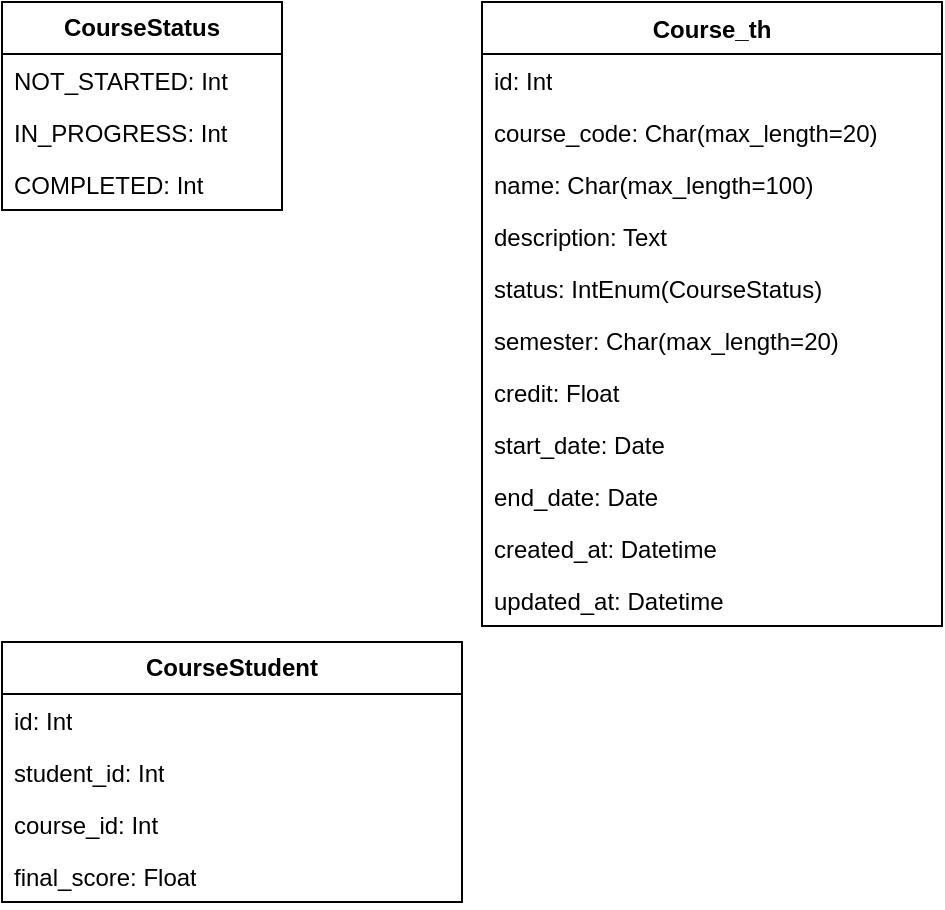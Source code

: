 <mxfile version="26.2.15">
  <diagram name="第 1 页" id="Pauu3n85IWXupo_ZV3zN">
    <mxGraphModel dx="901" dy="667" grid="1" gridSize="10" guides="1" tooltips="1" connect="1" arrows="1" fold="1" page="1" pageScale="1" pageWidth="827" pageHeight="1169" math="0" shadow="0">
      <root>
        <mxCell id="0" />
        <mxCell id="1" parent="0" />
        <mxCell id="Se_oQnj3NEMZr-Lr2NqA-1" value="&lt;b&gt;CourseStatus&lt;/b&gt;" style="swimlane;fontStyle=0;childLayout=stackLayout;horizontal=1;startSize=26;fillColor=none;horizontalStack=0;resizeParent=1;resizeParentMax=0;resizeLast=0;collapsible=1;marginBottom=0;whiteSpace=wrap;html=1;" parent="1" vertex="1">
          <mxGeometry x="80" y="120" width="140" height="104" as="geometry">
            <mxRectangle x="340" y="360" width="100" height="30" as="alternateBounds" />
          </mxGeometry>
        </mxCell>
        <mxCell id="Se_oQnj3NEMZr-Lr2NqA-2" value="NOT_STARTED: Int" style="text;strokeColor=none;fillColor=none;align=left;verticalAlign=top;spacingLeft=4;spacingRight=4;overflow=hidden;rotatable=0;points=[[0,0.5],[1,0.5]];portConstraint=eastwest;whiteSpace=wrap;html=1;" parent="Se_oQnj3NEMZr-Lr2NqA-1" vertex="1">
          <mxGeometry y="26" width="140" height="26" as="geometry" />
        </mxCell>
        <mxCell id="4rHRF2ngUeTWfjdWGauz-1" value="IN_PROGRESS: Int" style="text;strokeColor=none;fillColor=none;align=left;verticalAlign=top;spacingLeft=4;spacingRight=4;overflow=hidden;rotatable=0;points=[[0,0.5],[1,0.5]];portConstraint=eastwest;whiteSpace=wrap;html=1;" vertex="1" parent="Se_oQnj3NEMZr-Lr2NqA-1">
          <mxGeometry y="52" width="140" height="26" as="geometry" />
        </mxCell>
        <mxCell id="Se_oQnj3NEMZr-Lr2NqA-4" value="COMPLETED: Int" style="text;strokeColor=none;fillColor=none;align=left;verticalAlign=top;spacingLeft=4;spacingRight=4;overflow=hidden;rotatable=0;points=[[0,0.5],[1,0.5]];portConstraint=eastwest;whiteSpace=wrap;html=1;" parent="Se_oQnj3NEMZr-Lr2NqA-1" vertex="1">
          <mxGeometry y="78" width="140" height="26" as="geometry" />
        </mxCell>
        <mxCell id="4rHRF2ngUeTWfjdWGauz-2" value="Course_th" style="swimlane;fontStyle=1;align=center;verticalAlign=top;childLayout=stackLayout;horizontal=1;startSize=26;horizontalStack=0;resizeParent=1;resizeParentMax=0;resizeLast=0;collapsible=1;marginBottom=0;whiteSpace=wrap;html=1;" vertex="1" parent="1">
          <mxGeometry x="320" y="120" width="230" height="312" as="geometry" />
        </mxCell>
        <mxCell id="4rHRF2ngUeTWfjdWGauz-3" value="id: Int" style="text;strokeColor=none;fillColor=none;align=left;verticalAlign=top;spacingLeft=4;spacingRight=4;overflow=hidden;rotatable=0;points=[[0,0.5],[1,0.5]];portConstraint=eastwest;whiteSpace=wrap;html=1;" vertex="1" parent="4rHRF2ngUeTWfjdWGauz-2">
          <mxGeometry y="26" width="230" height="26" as="geometry" />
        </mxCell>
        <mxCell id="4rHRF2ngUeTWfjdWGauz-15" value="course_code: Char(max_length=20)" style="text;strokeColor=none;fillColor=none;align=left;verticalAlign=top;spacingLeft=4;spacingRight=4;overflow=hidden;rotatable=0;points=[[0,0.5],[1,0.5]];portConstraint=eastwest;whiteSpace=wrap;html=1;" vertex="1" parent="4rHRF2ngUeTWfjdWGauz-2">
          <mxGeometry y="52" width="230" height="26" as="geometry" />
        </mxCell>
        <mxCell id="4rHRF2ngUeTWfjdWGauz-14" value="name: Char(max_length=100)" style="text;strokeColor=none;fillColor=none;align=left;verticalAlign=top;spacingLeft=4;spacingRight=4;overflow=hidden;rotatable=0;points=[[0,0.5],[1,0.5]];portConstraint=eastwest;whiteSpace=wrap;html=1;" vertex="1" parent="4rHRF2ngUeTWfjdWGauz-2">
          <mxGeometry y="78" width="230" height="26" as="geometry" />
        </mxCell>
        <mxCell id="4rHRF2ngUeTWfjdWGauz-13" value="description: Text" style="text;strokeColor=none;fillColor=none;align=left;verticalAlign=top;spacingLeft=4;spacingRight=4;overflow=hidden;rotatable=0;points=[[0,0.5],[1,0.5]];portConstraint=eastwest;whiteSpace=wrap;html=1;" vertex="1" parent="4rHRF2ngUeTWfjdWGauz-2">
          <mxGeometry y="104" width="230" height="26" as="geometry" />
        </mxCell>
        <mxCell id="4rHRF2ngUeTWfjdWGauz-12" value="status: IntEnum(CourseStatus)" style="text;strokeColor=none;fillColor=none;align=left;verticalAlign=top;spacingLeft=4;spacingRight=4;overflow=hidden;rotatable=0;points=[[0,0.5],[1,0.5]];portConstraint=eastwest;whiteSpace=wrap;html=1;" vertex="1" parent="4rHRF2ngUeTWfjdWGauz-2">
          <mxGeometry y="130" width="230" height="26" as="geometry" />
        </mxCell>
        <mxCell id="4rHRF2ngUeTWfjdWGauz-11" value="semester: Char(max_length=20)" style="text;strokeColor=none;fillColor=none;align=left;verticalAlign=top;spacingLeft=4;spacingRight=4;overflow=hidden;rotatable=0;points=[[0,0.5],[1,0.5]];portConstraint=eastwest;whiteSpace=wrap;html=1;" vertex="1" parent="4rHRF2ngUeTWfjdWGauz-2">
          <mxGeometry y="156" width="230" height="26" as="geometry" />
        </mxCell>
        <mxCell id="4rHRF2ngUeTWfjdWGauz-10" value="credit: Float" style="text;strokeColor=none;fillColor=none;align=left;verticalAlign=top;spacingLeft=4;spacingRight=4;overflow=hidden;rotatable=0;points=[[0,0.5],[1,0.5]];portConstraint=eastwest;whiteSpace=wrap;html=1;" vertex="1" parent="4rHRF2ngUeTWfjdWGauz-2">
          <mxGeometry y="182" width="230" height="26" as="geometry" />
        </mxCell>
        <mxCell id="4rHRF2ngUeTWfjdWGauz-9" value="start_date: Date" style="text;strokeColor=none;fillColor=none;align=left;verticalAlign=top;spacingLeft=4;spacingRight=4;overflow=hidden;rotatable=0;points=[[0,0.5],[1,0.5]];portConstraint=eastwest;whiteSpace=wrap;html=1;" vertex="1" parent="4rHRF2ngUeTWfjdWGauz-2">
          <mxGeometry y="208" width="230" height="26" as="geometry" />
        </mxCell>
        <mxCell id="4rHRF2ngUeTWfjdWGauz-8" value="end_date: Date" style="text;strokeColor=none;fillColor=none;align=left;verticalAlign=top;spacingLeft=4;spacingRight=4;overflow=hidden;rotatable=0;points=[[0,0.5],[1,0.5]];portConstraint=eastwest;whiteSpace=wrap;html=1;" vertex="1" parent="4rHRF2ngUeTWfjdWGauz-2">
          <mxGeometry y="234" width="230" height="26" as="geometry" />
        </mxCell>
        <mxCell id="4rHRF2ngUeTWfjdWGauz-7" value="created_at: Datetime" style="text;strokeColor=none;fillColor=none;align=left;verticalAlign=top;spacingLeft=4;spacingRight=4;overflow=hidden;rotatable=0;points=[[0,0.5],[1,0.5]];portConstraint=eastwest;whiteSpace=wrap;html=1;" vertex="1" parent="4rHRF2ngUeTWfjdWGauz-2">
          <mxGeometry y="260" width="230" height="26" as="geometry" />
        </mxCell>
        <mxCell id="4rHRF2ngUeTWfjdWGauz-6" value="updated_at: Datetime" style="text;strokeColor=none;fillColor=none;align=left;verticalAlign=top;spacingLeft=4;spacingRight=4;overflow=hidden;rotatable=0;points=[[0,0.5],[1,0.5]];portConstraint=eastwest;whiteSpace=wrap;html=1;" vertex="1" parent="4rHRF2ngUeTWfjdWGauz-2">
          <mxGeometry y="286" width="230" height="26" as="geometry" />
        </mxCell>
        <mxCell id="4rHRF2ngUeTWfjdWGauz-16" value="&lt;b&gt;CourseStudent&lt;/b&gt;" style="swimlane;fontStyle=0;childLayout=stackLayout;horizontal=1;startSize=26;fillColor=none;horizontalStack=0;resizeParent=1;resizeParentMax=0;resizeLast=0;collapsible=1;marginBottom=0;whiteSpace=wrap;html=1;" vertex="1" parent="1">
          <mxGeometry x="80" y="440" width="230" height="130" as="geometry" />
        </mxCell>
        <mxCell id="4rHRF2ngUeTWfjdWGauz-17" value="id: Int" style="text;strokeColor=none;fillColor=none;align=left;verticalAlign=top;spacingLeft=4;spacingRight=4;overflow=hidden;rotatable=0;points=[[0,0.5],[1,0.5]];portConstraint=eastwest;whiteSpace=wrap;html=1;" vertex="1" parent="4rHRF2ngUeTWfjdWGauz-16">
          <mxGeometry y="26" width="230" height="26" as="geometry" />
        </mxCell>
        <mxCell id="4rHRF2ngUeTWfjdWGauz-18" value="student_id: Int" style="text;strokeColor=none;fillColor=none;align=left;verticalAlign=top;spacingLeft=4;spacingRight=4;overflow=hidden;rotatable=0;points=[[0,0.5],[1,0.5]];portConstraint=eastwest;whiteSpace=wrap;html=1;" vertex="1" parent="4rHRF2ngUeTWfjdWGauz-16">
          <mxGeometry y="52" width="230" height="26" as="geometry" />
        </mxCell>
        <mxCell id="4rHRF2ngUeTWfjdWGauz-19" value="course_id: Int" style="text;strokeColor=none;fillColor=none;align=left;verticalAlign=top;spacingLeft=4;spacingRight=4;overflow=hidden;rotatable=0;points=[[0,0.5],[1,0.5]];portConstraint=eastwest;whiteSpace=wrap;html=1;" vertex="1" parent="4rHRF2ngUeTWfjdWGauz-16">
          <mxGeometry y="78" width="230" height="26" as="geometry" />
        </mxCell>
        <mxCell id="4rHRF2ngUeTWfjdWGauz-20" value="final_score: Float" style="text;strokeColor=none;fillColor=none;align=left;verticalAlign=top;spacingLeft=4;spacingRight=4;overflow=hidden;rotatable=0;points=[[0,0.5],[1,0.5]];portConstraint=eastwest;whiteSpace=wrap;html=1;" vertex="1" parent="4rHRF2ngUeTWfjdWGauz-16">
          <mxGeometry y="104" width="230" height="26" as="geometry" />
        </mxCell>
      </root>
    </mxGraphModel>
  </diagram>
</mxfile>
